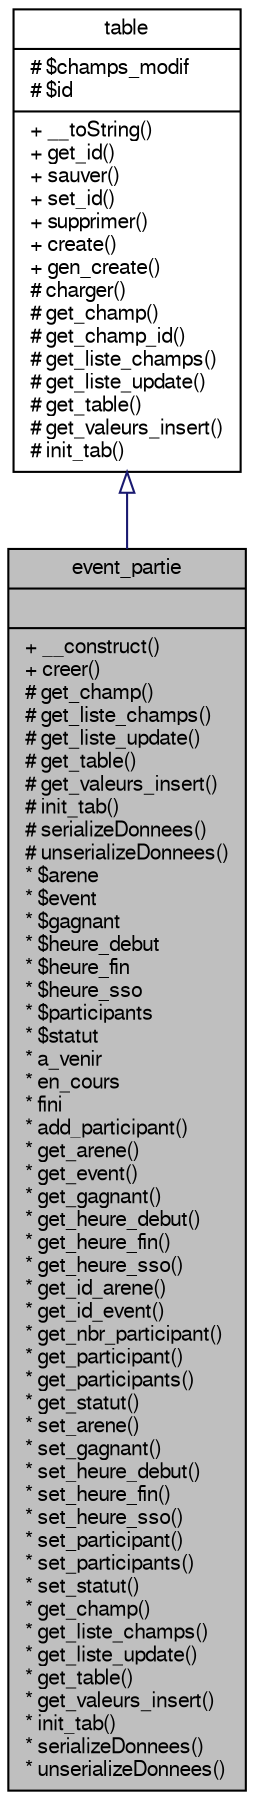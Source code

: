 digraph G
{
  bgcolor="transparent";
  edge [fontname="FreeSans",fontsize="10",labelfontname="FreeSans",labelfontsize="10"];
  node [fontname="FreeSans",fontsize="10",shape=record];
  Node1 [label="{event_partie\n||+ __construct()\l+ creer()\l# get_champ()\l# get_liste_champs()\l# get_liste_update()\l# get_table()\l# get_valeurs_insert()\l# init_tab()\l# serializeDonnees()\l# unserializeDonnees()\l* $arene\l* $event\l* $gagnant\l* $heure_debut\l* $heure_fin\l* $heure_sso\l* $participants\l* $statut\l* a_venir\l* en_cours\l* fini\l* add_participant()\l* get_arene()\l* get_event()\l* get_gagnant()\l* get_heure_debut()\l* get_heure_fin()\l* get_heure_sso()\l* get_id_arene()\l* get_id_event()\l* get_nbr_participant()\l* get_participant()\l* get_participants()\l* get_statut()\l* set_arene()\l* set_gagnant()\l* set_heure_debut()\l* set_heure_fin()\l* set_heure_sso()\l* set_participant()\l* set_participants()\l* set_statut()\l* get_champ()\l* get_liste_champs()\l* get_liste_update()\l* get_table()\l* get_valeurs_insert()\l* init_tab()\l* serializeDonnees()\l* unserializeDonnees()\l}",height=0.2,width=0.4,color="black", fillcolor="grey75", style="filled" fontcolor="black"];
  Node2 -> Node1 [dir=back,color="midnightblue",fontsize="10",style="solid",arrowtail="empty",fontname="FreeSans"];
  Node2 [label="{table\n|# $champs_modif\l# $id\l|+ __toString()\l+ get_id()\l+ sauver()\l+ set_id()\l+ supprimer()\l+ create()\l+ gen_create()\l# charger()\l# get_champ()\l# get_champ_id()\l# get_liste_champs()\l# get_liste_update()\l# get_table()\l# get_valeurs_insert()\l# init_tab()\l}",height=0.2,width=0.4,color="black",URL="$classtable.html",tooltip="Classe de base pour les objets représentant un élément d&#39;une table dans la..."];
}
